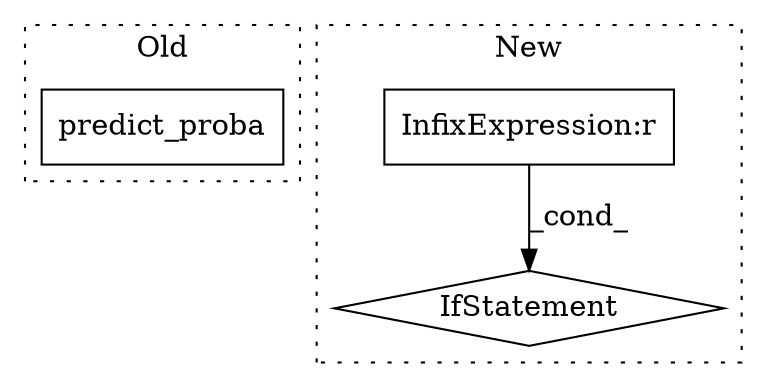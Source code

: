 digraph G {
subgraph cluster0 {
1 [label="predict_proba" a="32" s="2824,2909" l="14,1" shape="box"];
label = "Old";
style="dotted";
}
subgraph cluster1 {
2 [label="IfStatement" a="25" s="405,445" l="4,2" shape="diamond"];
3 [label="InfixExpression:r" a="27" s="416" l="4" shape="box"];
label = "New";
style="dotted";
}
3 -> 2 [label="_cond_"];
}